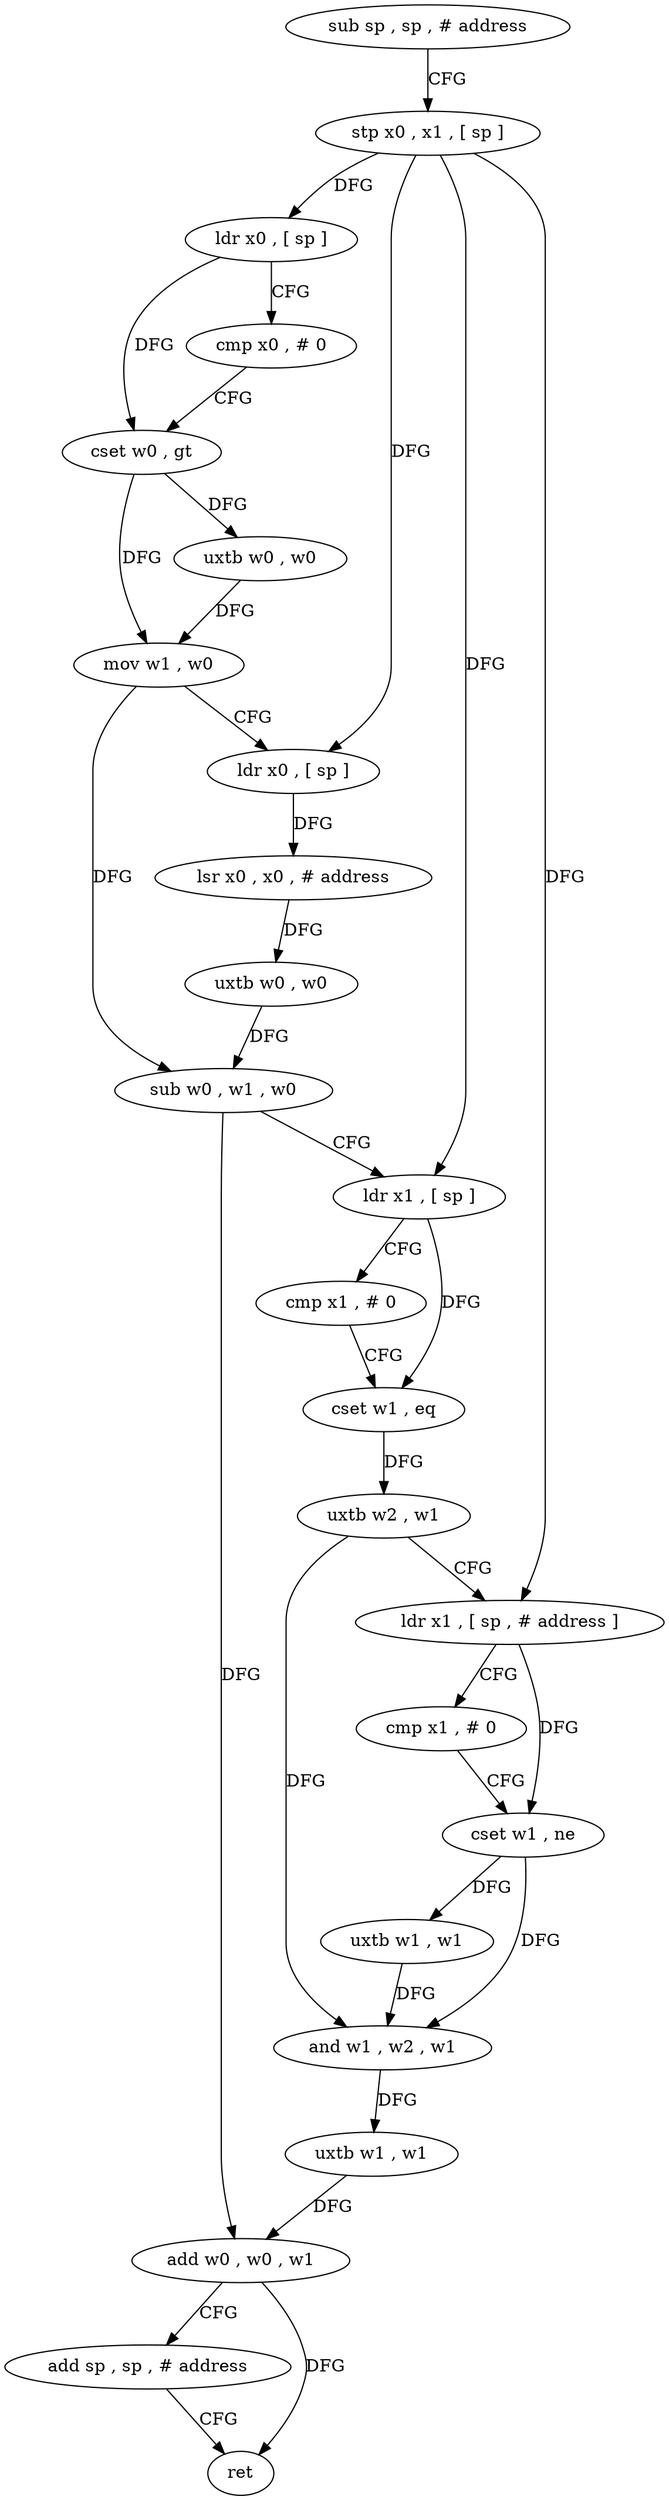 digraph "func" {
"397412" [label = "sub sp , sp , # address" ]
"397416" [label = "stp x0 , x1 , [ sp ]" ]
"397420" [label = "ldr x0 , [ sp ]" ]
"397424" [label = "cmp x0 , # 0" ]
"397428" [label = "cset w0 , gt" ]
"397432" [label = "uxtb w0 , w0" ]
"397436" [label = "mov w1 , w0" ]
"397440" [label = "ldr x0 , [ sp ]" ]
"397444" [label = "lsr x0 , x0 , # address" ]
"397448" [label = "uxtb w0 , w0" ]
"397452" [label = "sub w0 , w1 , w0" ]
"397456" [label = "ldr x1 , [ sp ]" ]
"397460" [label = "cmp x1 , # 0" ]
"397464" [label = "cset w1 , eq" ]
"397468" [label = "uxtb w2 , w1" ]
"397472" [label = "ldr x1 , [ sp , # address ]" ]
"397476" [label = "cmp x1 , # 0" ]
"397480" [label = "cset w1 , ne" ]
"397484" [label = "uxtb w1 , w1" ]
"397488" [label = "and w1 , w2 , w1" ]
"397492" [label = "uxtb w1 , w1" ]
"397496" [label = "add w0 , w0 , w1" ]
"397500" [label = "add sp , sp , # address" ]
"397504" [label = "ret" ]
"397412" -> "397416" [ label = "CFG" ]
"397416" -> "397420" [ label = "DFG" ]
"397416" -> "397440" [ label = "DFG" ]
"397416" -> "397456" [ label = "DFG" ]
"397416" -> "397472" [ label = "DFG" ]
"397420" -> "397424" [ label = "CFG" ]
"397420" -> "397428" [ label = "DFG" ]
"397424" -> "397428" [ label = "CFG" ]
"397428" -> "397432" [ label = "DFG" ]
"397428" -> "397436" [ label = "DFG" ]
"397432" -> "397436" [ label = "DFG" ]
"397436" -> "397440" [ label = "CFG" ]
"397436" -> "397452" [ label = "DFG" ]
"397440" -> "397444" [ label = "DFG" ]
"397444" -> "397448" [ label = "DFG" ]
"397448" -> "397452" [ label = "DFG" ]
"397452" -> "397456" [ label = "CFG" ]
"397452" -> "397496" [ label = "DFG" ]
"397456" -> "397460" [ label = "CFG" ]
"397456" -> "397464" [ label = "DFG" ]
"397460" -> "397464" [ label = "CFG" ]
"397464" -> "397468" [ label = "DFG" ]
"397468" -> "397472" [ label = "CFG" ]
"397468" -> "397488" [ label = "DFG" ]
"397472" -> "397476" [ label = "CFG" ]
"397472" -> "397480" [ label = "DFG" ]
"397476" -> "397480" [ label = "CFG" ]
"397480" -> "397484" [ label = "DFG" ]
"397480" -> "397488" [ label = "DFG" ]
"397484" -> "397488" [ label = "DFG" ]
"397488" -> "397492" [ label = "DFG" ]
"397492" -> "397496" [ label = "DFG" ]
"397496" -> "397500" [ label = "CFG" ]
"397496" -> "397504" [ label = "DFG" ]
"397500" -> "397504" [ label = "CFG" ]
}
